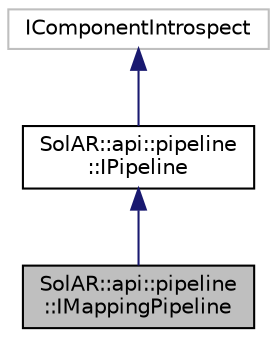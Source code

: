 digraph "SolAR::api::pipeline::IMappingPipeline"
{
  edge [fontname="Helvetica",fontsize="10",labelfontname="Helvetica",labelfontsize="10"];
  node [fontname="Helvetica",fontsize="10",shape=record];
  Node3 [label="SolAR::api::pipeline\l::IMappingPipeline",height=0.2,width=0.4,color="black", fillcolor="grey75", style="filled", fontcolor="black"];
  Node4 -> Node3 [dir="back",color="midnightblue",fontsize="10",style="solid",fontname="Helvetica"];
  Node4 [label="SolAR::api::pipeline\l::IPipeline",height=0.2,width=0.4,color="black", fillcolor="white", style="filled",URL="$class_sol_a_r_1_1api_1_1pipeline_1_1_i_pipeline.html",tooltip="Abstract class defining a generic pipeline object. UUID: b636f583-4f1e-41c9-94da-9d0eac82aa02 ..."];
  Node5 -> Node4 [dir="back",color="midnightblue",fontsize="10",style="solid",fontname="Helvetica"];
  Node5 [label="IComponentIntrospect",height=0.2,width=0.4,color="grey75", fillcolor="white", style="filled"];
}
